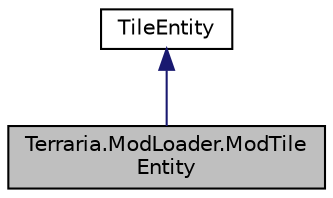 digraph "Terraria.ModLoader.ModTileEntity"
{
 // LATEX_PDF_SIZE
  edge [fontname="Helvetica",fontsize="10",labelfontname="Helvetica",labelfontsize="10"];
  node [fontname="Helvetica",fontsize="10",shape=record];
  Node1 [label="Terraria.ModLoader.ModTile\lEntity",height=0.2,width=0.4,color="black", fillcolor="grey75", style="filled", fontcolor="black",tooltip="Tile Entities are Entities tightly coupled with tiles, allowing the possibility of tiles to exhibit c..."];
  Node2 -> Node1 [dir="back",color="midnightblue",fontsize="10",style="solid",fontname="Helvetica"];
  Node2 [label="TileEntity",height=0.2,width=0.4,color="black", fillcolor="white", style="filled",URL="$class_tile_entity.html",tooltip=" "];
}
